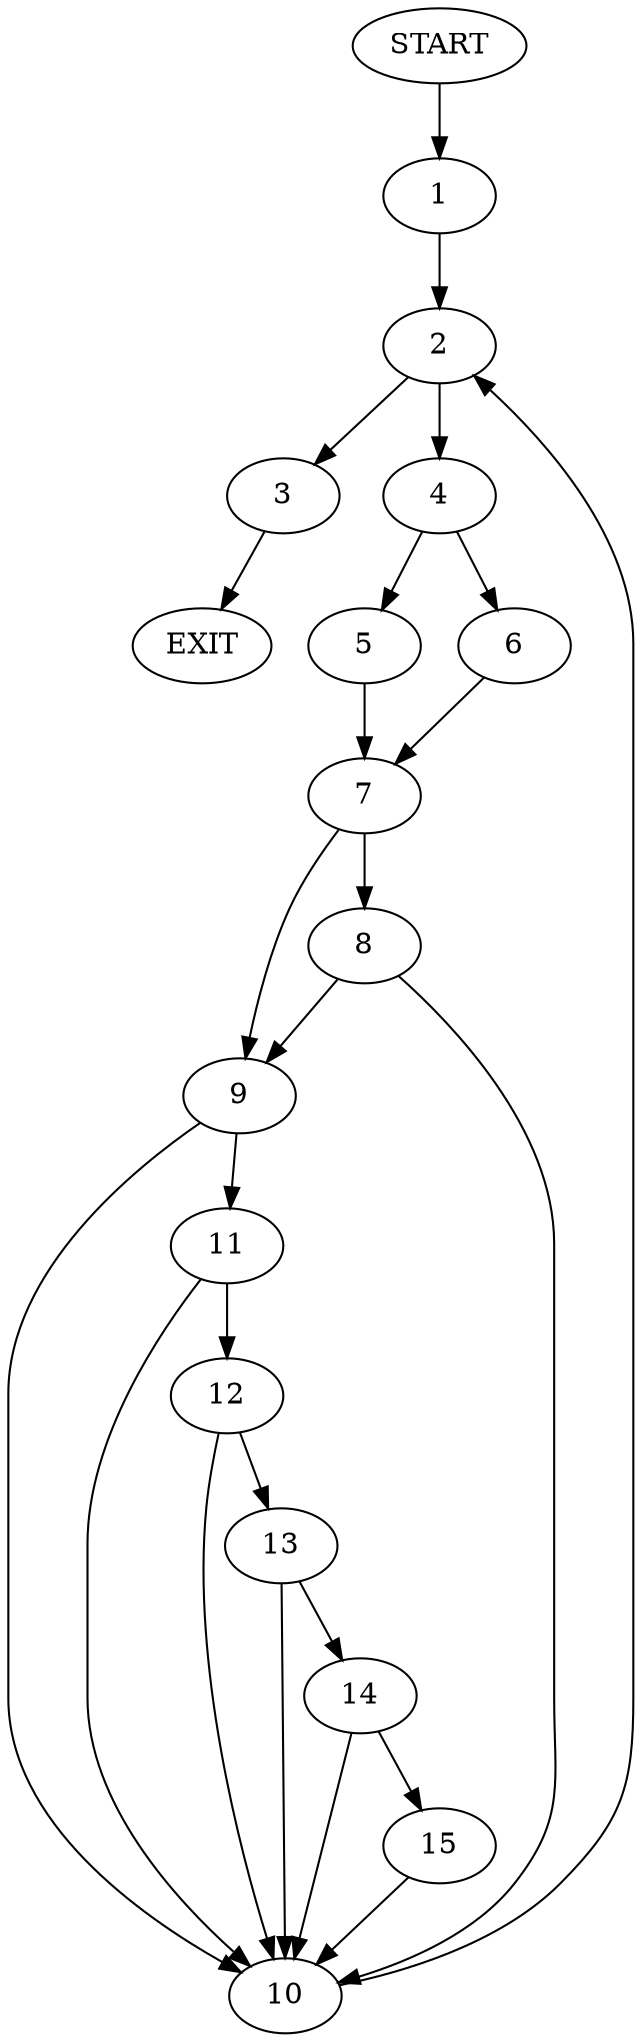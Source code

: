 digraph {
0 [label="START"]
16 [label="EXIT"]
0 -> 1
1 -> 2
2 -> 3
2 -> 4
4 -> 5
4 -> 6
3 -> 16
5 -> 7
6 -> 7
7 -> 8
7 -> 9
8 -> 10
8 -> 9
9 -> 11
9 -> 10
10 -> 2
11 -> 12
11 -> 10
12 -> 10
12 -> 13
13 -> 10
13 -> 14
14 -> 10
14 -> 15
15 -> 10
}
